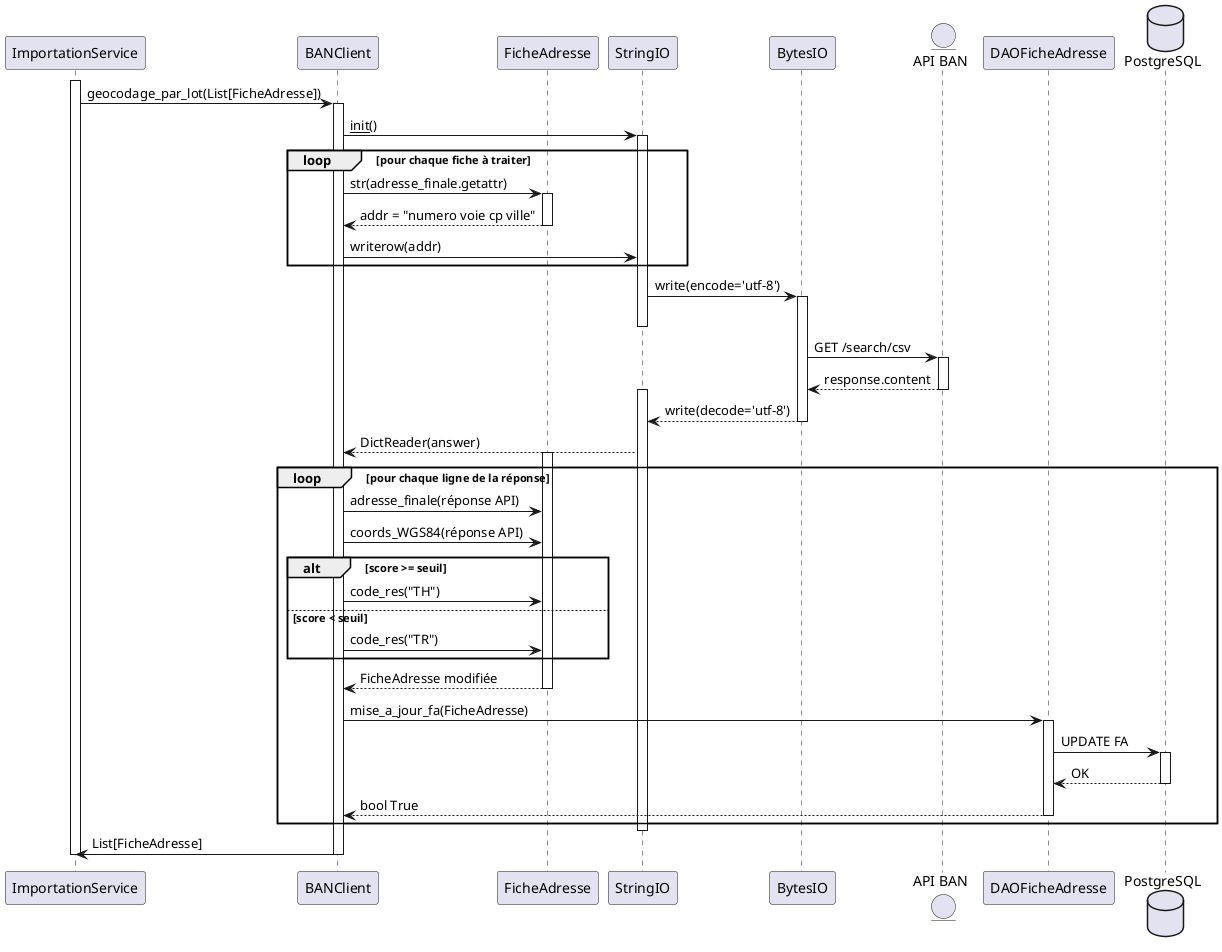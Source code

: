 @startuml "uml_sequence_api"
participant ImportationService as Importation
participant BANClient as Client
participant FicheAdresse as FA
participant StringIO as StringIO
participant BytesIO as BytesIO
entity "API BAN" as BAN
participant DAOFicheAdresse as DAO
database PostgreSQL as SQL

activate Importation
Importation -> Client : geocodage_par_lot(List[FicheAdresse])
activate Client
Client -> StringIO : __init__()
activate StringIO
loop pour chaque fiche à traiter
    Client -> FA : str(adresse_finale.getattr)
    activate FA
    Client <-- FA : addr = "numero voie cp ville"
    deactivate FA
    Client -> StringIO : writerow(addr)
end
StringIO -> BytesIO : write(encode='utf-8')
activate BytesIO
deactivate StringIO
BytesIO -> BAN : GET /search/csv
activate BAN
BytesIO <-- BAN : response.content
deactivate BAN
activate StringIO
StringIO <-- BytesIO : write(decode='utf-8')
deactivate BytesIO
Client <-- StringIO : DictReader(answer)
loop pour chaque ligne de la réponse
    activate FA
    Client -> FA : adresse_finale(réponse API)
    Client -> FA : coords_WGS84(réponse API)
    alt score >= seuil
        Client -> FA : code_res("TH")
    else score < seuil
        Client -> FA : code_res("TR")
    end
    Client <-- FA : FicheAdresse modifiée
    deactivate FA
    Client -> DAO : mise_a_jour_fa(FicheAdresse)
    activate DAO
    DAO -> SQL : UPDATE FA
    activate SQL
    DAO <-- SQL : OK
    deactivate SQL
    Client <-- DAO : bool True
    deactivate DAO
end
deactivate StringIO
Importation <- Client : List[FicheAdresse]
deactivate Client
deactivate Importation
@enduml